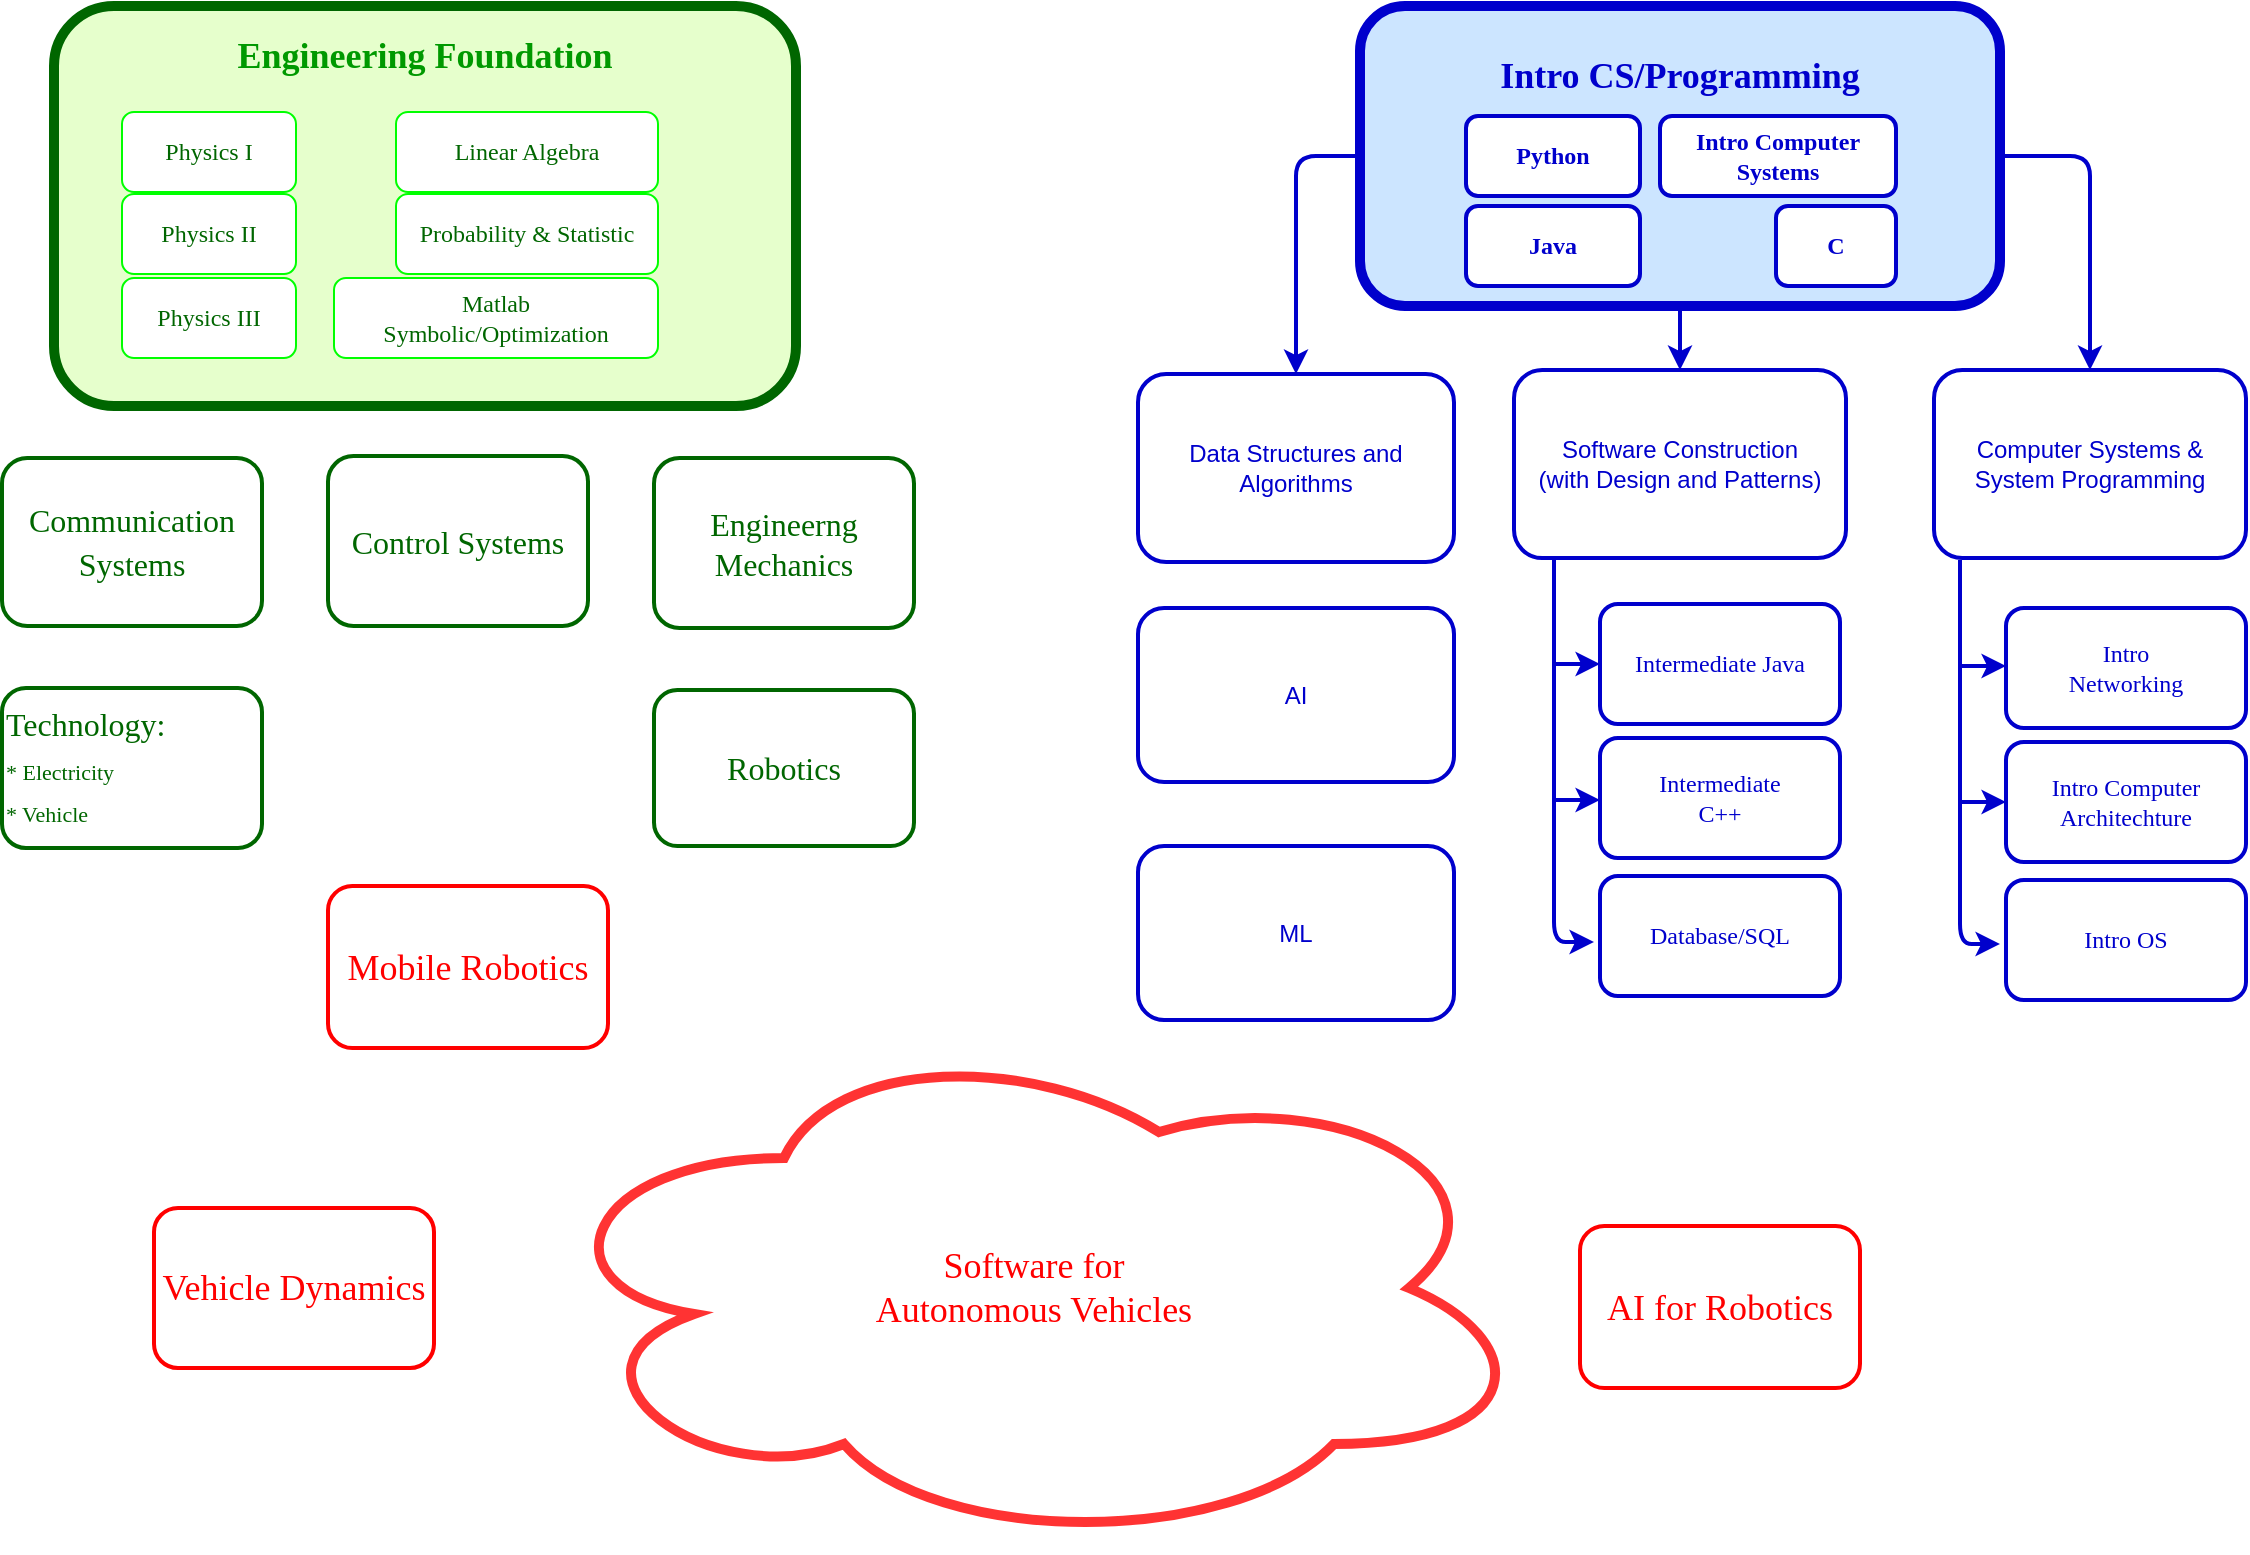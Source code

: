 <mxfile>
    <diagram id="u7zgBwtIAptATGMnYBnp" name="Page-1">
        <mxGraphModel dx="974" dy="361" grid="1" gridSize="10" guides="1" tooltips="1" connect="1" arrows="1" fold="1" page="1" pageScale="1" pageWidth="1169" pageHeight="827" math="0" shadow="0">
            <root>
                <mxCell id="0"/>
                <mxCell id="1" parent="0"/>
                <mxCell id="2" value="Engineering Foundation" style="rounded=1;whiteSpace=wrap;html=1;spacingTop=-150;fontColor=#009900;fontFamily=Lucida Console;fontSize=18;fontStyle=1;strokeColor=#006600;strokeWidth=5;fillColor=#E6FFCC;" parent="1" vertex="1">
                    <mxGeometry x="50" y="20" width="371" height="200" as="geometry"/>
                </mxCell>
                <mxCell id="27" style="edgeStyle=none;html=1;exitX=0.5;exitY=1;exitDx=0;exitDy=0;entryX=0.5;entryY=0;entryDx=0;entryDy=0;fontFamily=Lucida Console;fontSize=12;fontColor=#0000CC;strokeColor=#0000CC;strokeWidth=2;" parent="1" source="3" target="11" edge="1">
                    <mxGeometry relative="1" as="geometry"/>
                </mxCell>
                <mxCell id="3" value="Intro CS/Programming" style="rounded=1;whiteSpace=wrap;html=1;strokeColor=#0000CC;strokeWidth=5;fontColor=#0000CC;fontFamily=Lucida Console;fontStyle=1;fontSize=18;spacingBottom=0;spacingTop=-80;fillColor=#CCE5FF;" parent="1" vertex="1">
                    <mxGeometry x="703" y="20" width="320" height="150" as="geometry"/>
                </mxCell>
                <mxCell id="4" value="Java" style="rounded=1;whiteSpace=wrap;html=1;strokeColor=#0000CC;strokeWidth=2;fontColor=#0000CC;fontFamily=Lucida Console;fontStyle=1" parent="1" vertex="1">
                    <mxGeometry x="756" y="120" width="87" height="40" as="geometry"/>
                </mxCell>
                <mxCell id="5" value="Python" style="rounded=1;whiteSpace=wrap;html=1;strokeColor=#0000CC;strokeWidth=2;fontColor=#0000CC;fontFamily=Lucida Console;fontStyle=1" parent="1" vertex="1">
                    <mxGeometry x="756" y="75" width="87" height="40" as="geometry"/>
                </mxCell>
                <mxCell id="6" value="C" style="rounded=1;whiteSpace=wrap;html=1;strokeColor=#0000CC;strokeWidth=2;fontColor=#0000CC;fontFamily=Lucida Console;fontStyle=1" parent="1" vertex="1">
                    <mxGeometry x="911" y="120" width="60" height="40" as="geometry"/>
                </mxCell>
                <mxCell id="7" value="Data Structures and Algorithms" style="rounded=1;whiteSpace=wrap;html=1;strokeColor=#0000CC;strokeWidth=2;fontColor=#0000CC;" parent="1" vertex="1">
                    <mxGeometry x="592" y="204" width="158" height="94" as="geometry"/>
                </mxCell>
                <mxCell id="8" value="AI" style="rounded=1;whiteSpace=wrap;html=1;strokeColor=#0000CC;strokeWidth=2;fontColor=#0000CC;" parent="1" vertex="1">
                    <mxGeometry x="592" y="321" width="158" height="87" as="geometry"/>
                </mxCell>
                <mxCell id="9" value="Computer Systems &amp;amp; System Programming" style="rounded=1;whiteSpace=wrap;html=1;strokeColor=#0000CC;strokeWidth=2;fontColor=#0000CC;" parent="1" vertex="1">
                    <mxGeometry x="990" y="202" width="156" height="94" as="geometry"/>
                </mxCell>
                <mxCell id="10" value="Intro Computer Systems" style="rounded=1;whiteSpace=wrap;html=1;strokeColor=#0000CC;strokeWidth=2;fontColor=#0000CC;fontFamily=Lucida Console;fontStyle=1" parent="1" vertex="1">
                    <mxGeometry x="853" y="75" width="118" height="40" as="geometry"/>
                </mxCell>
                <mxCell id="11" value="Software Construction &lt;br&gt;(with Design and Patterns)" style="rounded=1;whiteSpace=wrap;html=1;strokeColor=#0000CC;strokeWidth=2;fontColor=#0000CC;" parent="1" vertex="1">
                    <mxGeometry x="780" y="202" width="166" height="94" as="geometry"/>
                </mxCell>
                <mxCell id="13" value="Physics I" style="rounded=1;whiteSpace=wrap;html=1;fontColor=#006600;strokeColor=#00FF00;fontFamily=Lucida Console;" parent="1" vertex="1">
                    <mxGeometry x="84" y="73" width="87" height="40" as="geometry"/>
                </mxCell>
                <mxCell id="16" value="Intermediate Java" style="rounded=1;whiteSpace=wrap;html=1;fontFamily=Lucida Console;fontSize=12;fontColor=#0000CC;strokeColor=#0000CC;strokeWidth=2;" parent="1" vertex="1">
                    <mxGeometry x="823" y="319" width="120" height="60" as="geometry"/>
                </mxCell>
                <mxCell id="17" value="Intermediate&lt;br&gt;C++" style="rounded=1;whiteSpace=wrap;html=1;fontFamily=Lucida Console;fontSize=12;fontColor=#0000CC;strokeColor=#0000CC;strokeWidth=2;" parent="1" vertex="1">
                    <mxGeometry x="823" y="386" width="120" height="60" as="geometry"/>
                </mxCell>
                <mxCell id="18" value="Database/SQL" style="rounded=1;whiteSpace=wrap;html=1;fontFamily=Lucida Console;fontSize=12;fontColor=#0000CC;strokeColor=#0000CC;strokeWidth=2;" parent="1" vertex="1">
                    <mxGeometry x="823" y="455" width="120" height="60" as="geometry"/>
                </mxCell>
                <mxCell id="19" value="Intro &lt;br&gt;Networking" style="rounded=1;whiteSpace=wrap;html=1;fontFamily=Lucida Console;fontSize=12;fontColor=#0000CC;strokeColor=#0000CC;strokeWidth=2;" parent="1" vertex="1">
                    <mxGeometry x="1026" y="321" width="120" height="60" as="geometry"/>
                </mxCell>
                <mxCell id="20" value="Intro Computer Architechture" style="rounded=1;whiteSpace=wrap;html=1;fontFamily=Lucida Console;fontSize=12;fontColor=#0000CC;strokeColor=#0000CC;strokeWidth=2;" parent="1" vertex="1">
                    <mxGeometry x="1026" y="388" width="120" height="60" as="geometry"/>
                </mxCell>
                <mxCell id="21" value="Intro OS" style="rounded=1;whiteSpace=wrap;html=1;fontFamily=Lucida Console;fontSize=12;fontColor=#0000CC;strokeColor=#0000CC;strokeWidth=2;" parent="1" vertex="1">
                    <mxGeometry x="1026" y="457" width="120" height="60" as="geometry"/>
                </mxCell>
                <mxCell id="24" value="" style="endArrow=classic;html=1;fontFamily=Lucida Console;fontSize=12;fontColor=#0000CC;entryX=0.5;entryY=0;entryDx=0;entryDy=0;exitX=0;exitY=0.5;exitDx=0;exitDy=0;strokeColor=#0000CC;strokeWidth=2;" parent="1" source="3" target="7" edge="1">
                    <mxGeometry width="50" height="50" relative="1" as="geometry">
                        <mxPoint x="690" y="88" as="sourcePoint"/>
                        <mxPoint x="660" y="318" as="targetPoint"/>
                        <Array as="points">
                            <mxPoint x="671" y="95"/>
                        </Array>
                    </mxGeometry>
                </mxCell>
                <mxCell id="25" value="" style="endArrow=classic;html=1;fontFamily=Lucida Console;fontSize=12;fontColor=#0000CC;strokeColor=#0000CC;strokeWidth=2;exitX=1;exitY=0.5;exitDx=0;exitDy=0;entryX=0.5;entryY=0;entryDx=0;entryDy=0;" parent="1" source="3" target="9" edge="1">
                    <mxGeometry width="50" height="50" relative="1" as="geometry">
                        <mxPoint x="950" y="248" as="sourcePoint"/>
                        <mxPoint x="1000" y="198" as="targetPoint"/>
                        <Array as="points">
                            <mxPoint x="1068" y="95"/>
                        </Array>
                    </mxGeometry>
                </mxCell>
                <mxCell id="28" value="" style="endArrow=classic;html=1;fontFamily=Lucida Console;fontSize=12;fontColor=#0000CC;strokeColor=#0000CC;strokeWidth=2;" parent="1" edge="1">
                    <mxGeometry width="50" height="50" relative="1" as="geometry">
                        <mxPoint x="800" y="296" as="sourcePoint"/>
                        <mxPoint x="820" y="488" as="targetPoint"/>
                        <Array as="points">
                            <mxPoint x="800" y="488"/>
                        </Array>
                    </mxGeometry>
                </mxCell>
                <mxCell id="31" value="" style="endArrow=classic;html=1;fontFamily=Lucida Console;fontSize=12;fontColor=#0000CC;strokeColor=#0000CC;strokeWidth=2;entryX=0;entryY=0.5;entryDx=0;entryDy=0;" parent="1" edge="1">
                    <mxGeometry width="50" height="50" relative="1" as="geometry">
                        <mxPoint x="800" y="349" as="sourcePoint"/>
                        <mxPoint x="823" y="349" as="targetPoint"/>
                    </mxGeometry>
                </mxCell>
                <mxCell id="34" value="" style="endArrow=classic;html=1;fontFamily=Lucida Console;fontSize=12;fontColor=#0000CC;strokeColor=#0000CC;strokeWidth=2;" parent="1" edge="1">
                    <mxGeometry width="50" height="50" relative="1" as="geometry">
                        <mxPoint x="800" y="417" as="sourcePoint"/>
                        <mxPoint x="823" y="417" as="targetPoint"/>
                    </mxGeometry>
                </mxCell>
                <mxCell id="37" value="" style="endArrow=classic;html=1;fontFamily=Lucida Console;fontSize=12;fontColor=#0000CC;strokeColor=#0000CC;strokeWidth=2;" parent="1" edge="1">
                    <mxGeometry width="50" height="50" relative="1" as="geometry">
                        <mxPoint x="1003" y="297.0" as="sourcePoint"/>
                        <mxPoint x="1023" y="489" as="targetPoint"/>
                        <Array as="points">
                            <mxPoint x="1003" y="489"/>
                        </Array>
                    </mxGeometry>
                </mxCell>
                <mxCell id="38" value="" style="endArrow=classic;html=1;fontFamily=Lucida Console;fontSize=12;fontColor=#0000CC;strokeColor=#0000CC;strokeWidth=2;entryX=0;entryY=0.5;entryDx=0;entryDy=0;" parent="1" edge="1">
                    <mxGeometry width="50" height="50" relative="1" as="geometry">
                        <mxPoint x="1003" y="350" as="sourcePoint"/>
                        <mxPoint x="1026" y="350" as="targetPoint"/>
                    </mxGeometry>
                </mxCell>
                <mxCell id="39" value="" style="endArrow=classic;html=1;fontFamily=Lucida Console;fontSize=12;fontColor=#0000CC;strokeColor=#0000CC;strokeWidth=2;" parent="1" edge="1">
                    <mxGeometry width="50" height="50" relative="1" as="geometry">
                        <mxPoint x="1003" y="418" as="sourcePoint"/>
                        <mxPoint x="1026" y="418" as="targetPoint"/>
                    </mxGeometry>
                </mxCell>
                <mxCell id="40" value="Physics II" style="rounded=1;whiteSpace=wrap;html=1;fontColor=#006600;strokeColor=#00FF00;fontFamily=Lucida Console;" parent="1" vertex="1">
                    <mxGeometry x="84" y="114" width="87" height="40" as="geometry"/>
                </mxCell>
                <mxCell id="41" value="Physics III" style="rounded=1;whiteSpace=wrap;html=1;fontColor=#006600;strokeColor=#00FF00;fontFamily=Lucida Console;" parent="1" vertex="1">
                    <mxGeometry x="84" y="156" width="87" height="40" as="geometry"/>
                </mxCell>
                <mxCell id="42" value="Linear Algebra" style="rounded=1;whiteSpace=wrap;html=1;fontColor=#006600;strokeColor=#00FF00;fontFamily=Lucida Console;" parent="1" vertex="1">
                    <mxGeometry x="221" y="73" width="131" height="40" as="geometry"/>
                </mxCell>
                <mxCell id="43" value="Probability &amp;amp; Statistic" style="rounded=1;whiteSpace=wrap;html=1;fontColor=#006600;strokeColor=#00FF00;fontFamily=Lucida Console;" parent="1" vertex="1">
                    <mxGeometry x="221" y="114" width="131" height="40" as="geometry"/>
                </mxCell>
                <mxCell id="44" value="Matlab&lt;br&gt;Symbolic/Optimization" style="rounded=1;whiteSpace=wrap;html=1;fontColor=#006600;strokeColor=#00FF00;fontFamily=Lucida Console;" parent="1" vertex="1">
                    <mxGeometry x="190" y="156" width="162" height="40" as="geometry"/>
                </mxCell>
                <mxCell id="45" value="&lt;font color=&quot;#ff0000&quot;&gt;Software for &lt;br&gt;Autonomous Vehicles&lt;/font&gt;" style="ellipse;shape=cloud;whiteSpace=wrap;html=1;fontFamily=Lucida Console;fontSize=18;fontColor=#006600;strokeColor=#FF3333;strokeWidth=5;fillColor=#FFFFFF;" parent="1" vertex="1">
                    <mxGeometry x="290" y="531" width="500" height="260" as="geometry"/>
                </mxCell>
                <mxCell id="46" value="Robotics" style="rounded=1;whiteSpace=wrap;html=1;fontFamily=Lucida Console;fontSize=16;fontColor=#006600;strokeColor=#006600;strokeWidth=2;fillColor=#FFFFFF;" parent="1" vertex="1">
                    <mxGeometry x="350" y="362" width="130" height="78" as="geometry"/>
                </mxCell>
                <mxCell id="47" value="Control Systems" style="rounded=1;whiteSpace=wrap;html=1;fontFamily=Lucida Console;fontSize=16;fontColor=#006600;strokeColor=#006600;strokeWidth=2;fillColor=#FFFFFF;" parent="1" vertex="1">
                    <mxGeometry x="187" y="245" width="130" height="85" as="geometry"/>
                </mxCell>
                <mxCell id="48" value="&lt;font style=&quot;font-size: 16px;&quot;&gt;Engineerng Mechanics&lt;/font&gt;" style="rounded=1;whiteSpace=wrap;html=1;fontFamily=Lucida Console;fontSize=16;fontColor=#006600;strokeColor=#006600;strokeWidth=2;fillColor=#FFFFFF;" parent="1" vertex="1">
                    <mxGeometry x="350" y="246" width="130" height="85" as="geometry"/>
                </mxCell>
                <mxCell id="49" value="&lt;font color=&quot;#ff0000&quot;&gt;Vehicle Dynamics&lt;/font&gt;" style="rounded=1;whiteSpace=wrap;html=1;fontFamily=Lucida Console;fontSize=18;fontColor=#006600;strokeColor=#FF0000;strokeWidth=2;fillColor=#FFFFFF;" parent="1" vertex="1">
                    <mxGeometry x="100" y="621" width="140" height="80" as="geometry"/>
                </mxCell>
                <mxCell id="51" value="&lt;font style=&quot;font-size: 16px&quot;&gt;Communication Systems&lt;/font&gt;" style="rounded=1;whiteSpace=wrap;html=1;fontFamily=Lucida Console;fontSize=18;fontColor=#006600;strokeColor=#006600;strokeWidth=2;fillColor=#FFFFFF;" parent="1" vertex="1">
                    <mxGeometry x="24" y="246" width="130" height="84" as="geometry"/>
                </mxCell>
                <mxCell id="52" value="&lt;div&gt;&lt;font style=&quot;font-size: 16px&quot;&gt;Technology:&lt;/font&gt;&lt;/div&gt;&lt;div&gt;&lt;span style=&quot;font-size: 11px&quot;&gt;* Electricity&lt;/span&gt;&lt;br&gt;&lt;span style=&quot;font-size: 11px&quot;&gt;* Vehicle&lt;/span&gt;&lt;br&gt;&lt;/div&gt;" style="rounded=1;whiteSpace=wrap;html=1;fontFamily=Lucida Console;fontSize=18;fontColor=#006600;strokeColor=#006600;strokeWidth=2;fillColor=#FFFFFF;align=left;" parent="1" vertex="1">
                    <mxGeometry x="24" y="361" width="130" height="80" as="geometry"/>
                </mxCell>
                <mxCell id="53" value="&lt;font color=&quot;#ff0000&quot;&gt;Mobile Robotics&lt;/font&gt;" style="rounded=1;whiteSpace=wrap;html=1;fontFamily=Lucida Console;fontSize=18;fontColor=#006600;strokeColor=#FF0000;strokeWidth=2;fillColor=#FFFFFF;" parent="1" vertex="1">
                    <mxGeometry x="187" y="460" width="140" height="81" as="geometry"/>
                </mxCell>
                <mxCell id="54" value="&lt;font color=&quot;#ff0000&quot;&gt;AI for Robotics&lt;/font&gt;" style="rounded=1;whiteSpace=wrap;html=1;fontFamily=Lucida Console;fontSize=18;fontColor=#006600;strokeColor=#FF0000;strokeWidth=2;fillColor=#FFFFFF;" parent="1" vertex="1">
                    <mxGeometry x="813" y="630" width="140" height="81" as="geometry"/>
                </mxCell>
                <mxCell id="55" value="ML" style="rounded=1;whiteSpace=wrap;html=1;strokeColor=#0000CC;strokeWidth=2;fontColor=#0000CC;" vertex="1" parent="1">
                    <mxGeometry x="592" y="440" width="158" height="87" as="geometry"/>
                </mxCell>
            </root>
        </mxGraphModel>
    </diagram>
</mxfile>